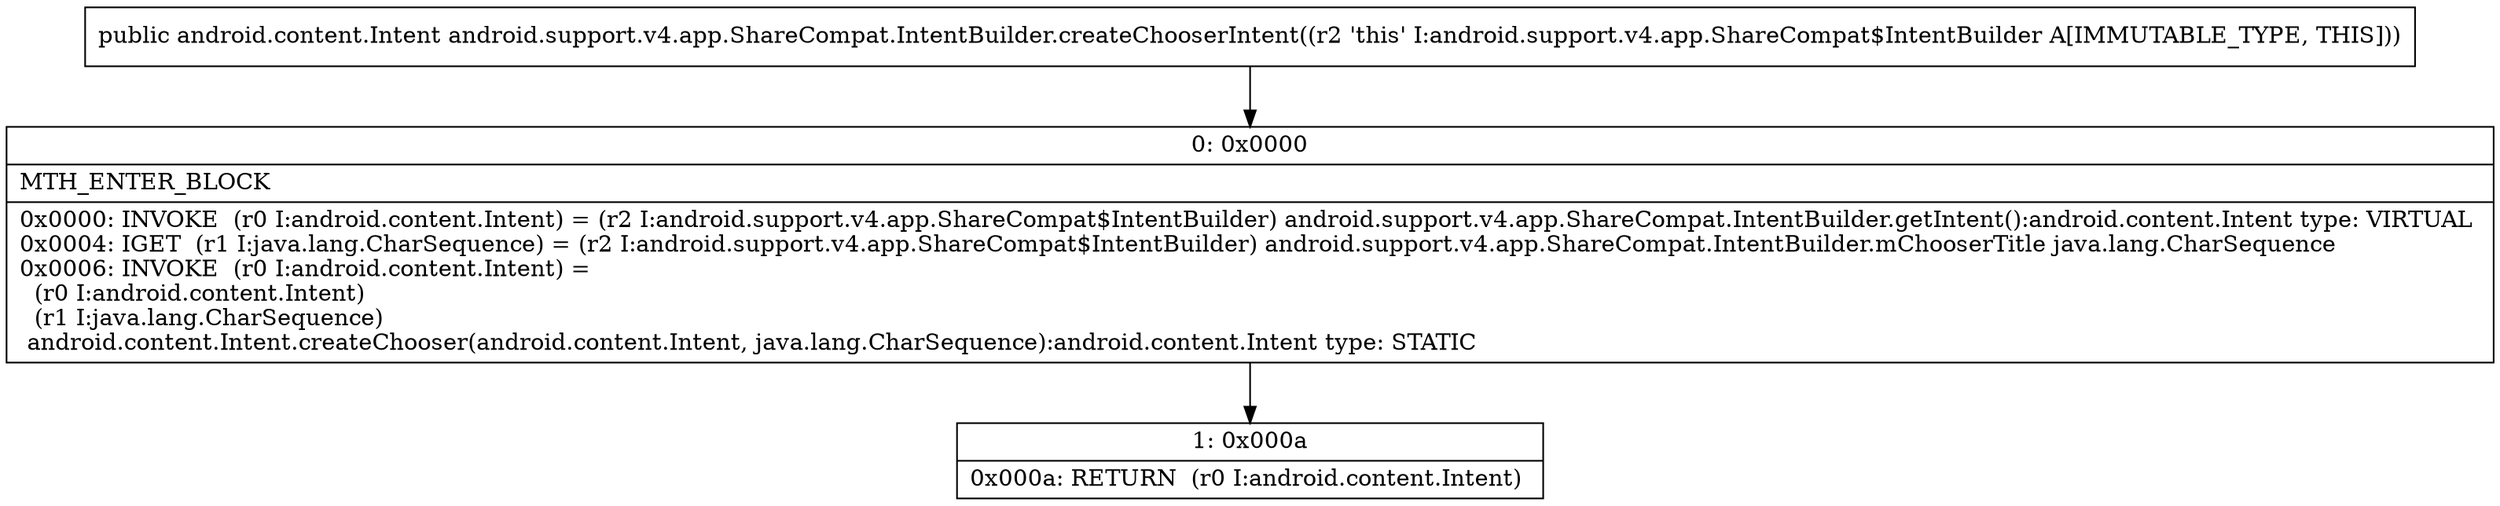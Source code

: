 digraph "CFG forandroid.support.v4.app.ShareCompat.IntentBuilder.createChooserIntent()Landroid\/content\/Intent;" {
Node_0 [shape=record,label="{0\:\ 0x0000|MTH_ENTER_BLOCK\l|0x0000: INVOKE  (r0 I:android.content.Intent) = (r2 I:android.support.v4.app.ShareCompat$IntentBuilder) android.support.v4.app.ShareCompat.IntentBuilder.getIntent():android.content.Intent type: VIRTUAL \l0x0004: IGET  (r1 I:java.lang.CharSequence) = (r2 I:android.support.v4.app.ShareCompat$IntentBuilder) android.support.v4.app.ShareCompat.IntentBuilder.mChooserTitle java.lang.CharSequence \l0x0006: INVOKE  (r0 I:android.content.Intent) = \l  (r0 I:android.content.Intent)\l  (r1 I:java.lang.CharSequence)\l android.content.Intent.createChooser(android.content.Intent, java.lang.CharSequence):android.content.Intent type: STATIC \l}"];
Node_1 [shape=record,label="{1\:\ 0x000a|0x000a: RETURN  (r0 I:android.content.Intent) \l}"];
MethodNode[shape=record,label="{public android.content.Intent android.support.v4.app.ShareCompat.IntentBuilder.createChooserIntent((r2 'this' I:android.support.v4.app.ShareCompat$IntentBuilder A[IMMUTABLE_TYPE, THIS])) }"];
MethodNode -> Node_0;
Node_0 -> Node_1;
}

